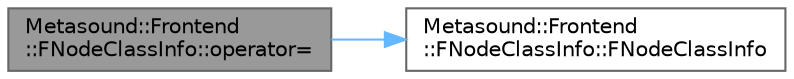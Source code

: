 digraph "Metasound::Frontend::FNodeClassInfo::operator="
{
 // INTERACTIVE_SVG=YES
 // LATEX_PDF_SIZE
  bgcolor="transparent";
  edge [fontname=Helvetica,fontsize=10,labelfontname=Helvetica,labelfontsize=10];
  node [fontname=Helvetica,fontsize=10,shape=box,height=0.2,width=0.4];
  rankdir="LR";
  Node1 [id="Node000001",label="Metasound::Frontend\l::FNodeClassInfo::operator=",height=0.2,width=0.4,color="gray40", fillcolor="grey60", style="filled", fontcolor="black",tooltip=" "];
  Node1 -> Node2 [id="edge1_Node000001_Node000002",color="steelblue1",style="solid",tooltip=" "];
  Node2 [id="Node000002",label="Metasound::Frontend\l::FNodeClassInfo::FNodeClassInfo",height=0.2,width=0.4,color="grey40", fillcolor="white", style="filled",URL="$dd/d97/structMetasound_1_1Frontend_1_1FNodeClassInfo.html#acb8bb2716ef42197c18a5abfd7faf9fa",tooltip=" "];
}
